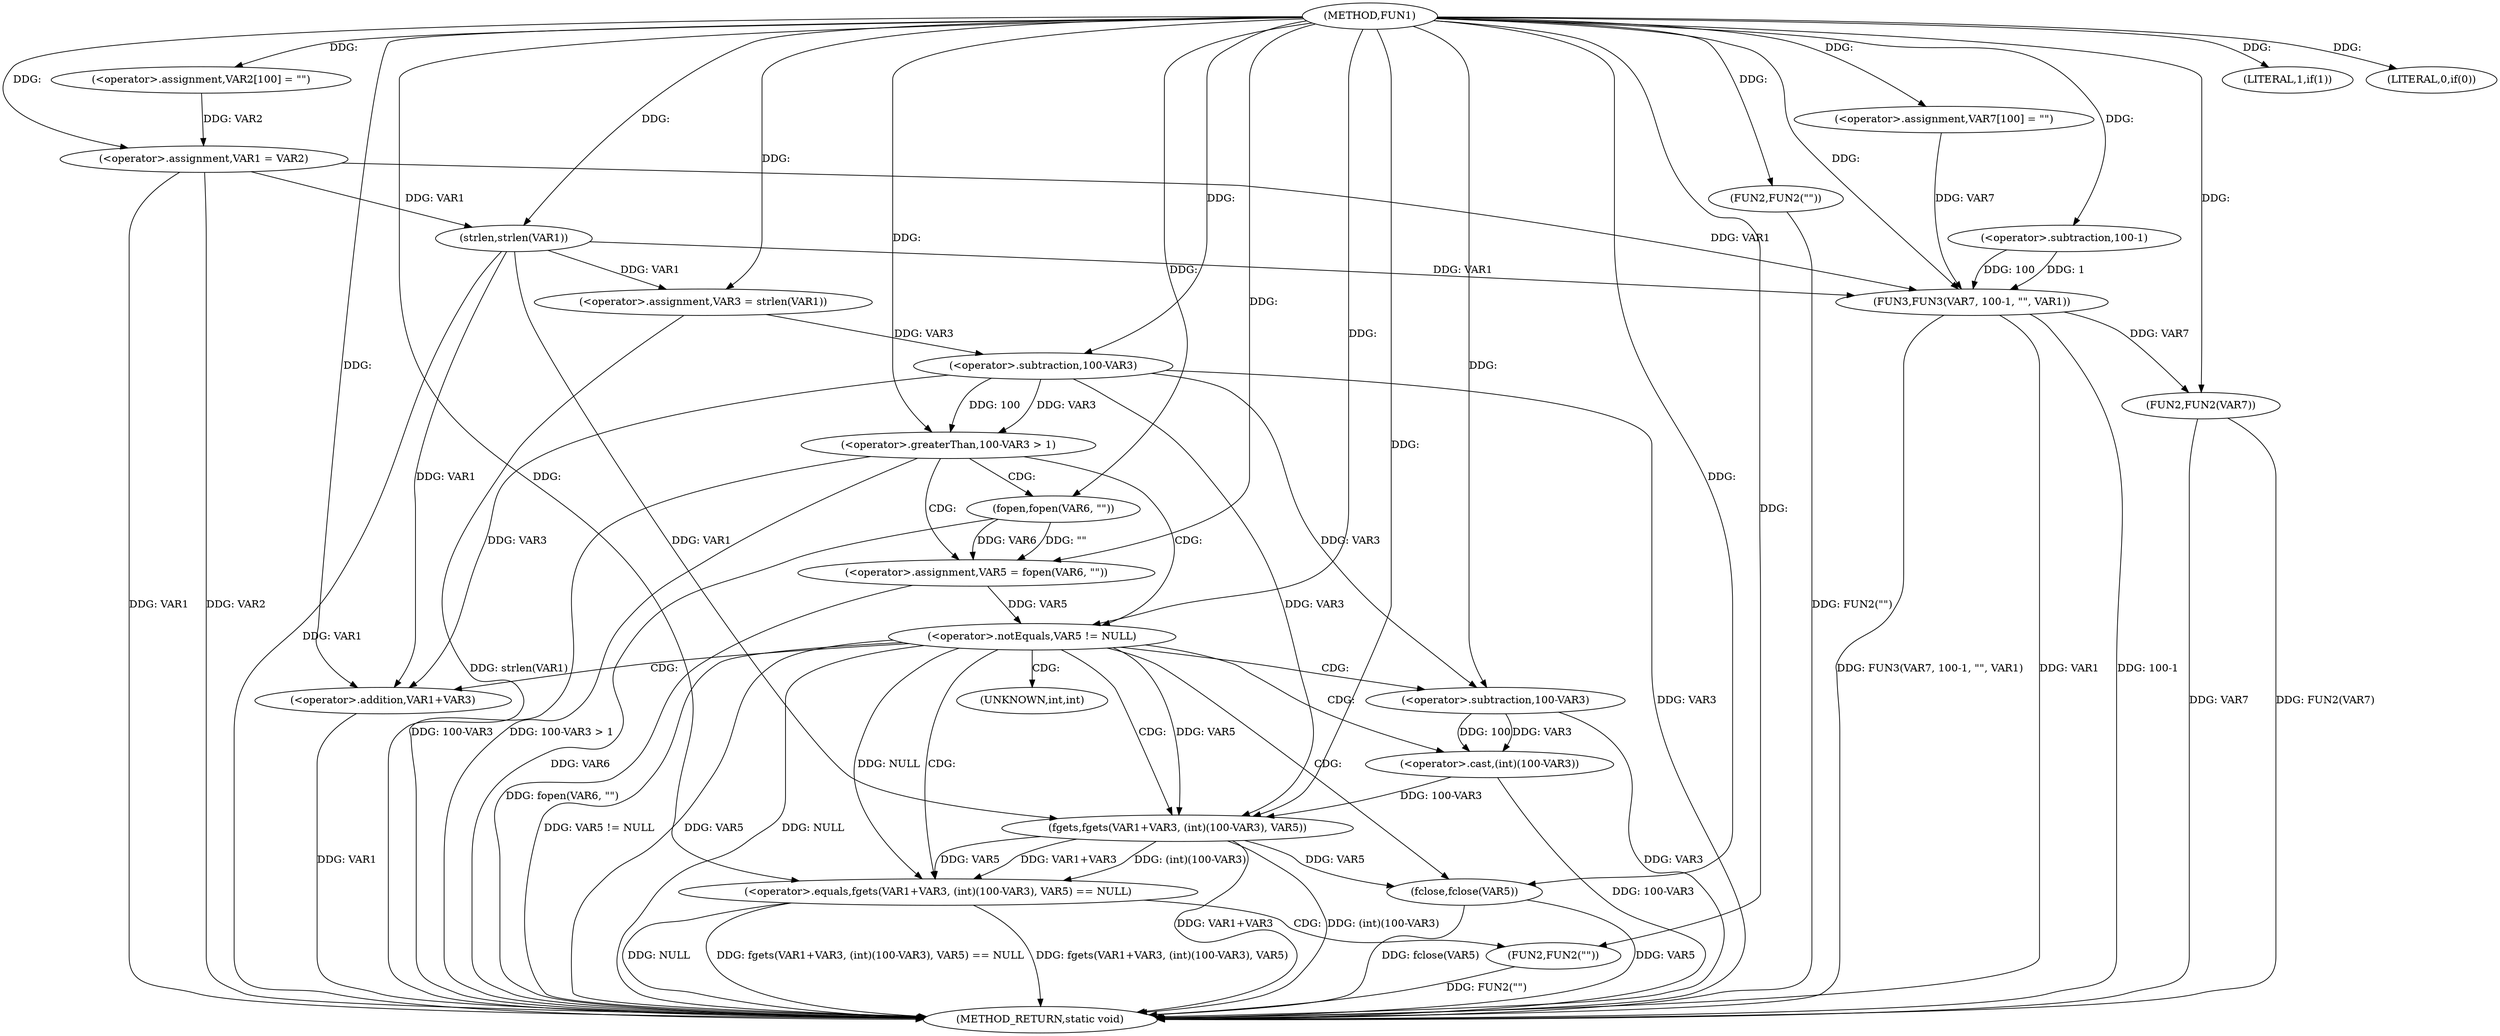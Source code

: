 digraph FUN1 {  
"1000100" [label = "(METHOD,FUN1)" ]
"1000176" [label = "(METHOD_RETURN,static void)" ]
"1000104" [label = "(<operator>.assignment,VAR2[100] = \"\")" ]
"1000107" [label = "(<operator>.assignment,VAR1 = VAR2)" ]
"1000111" [label = "(LITERAL,1,if(1))" ]
"1000115" [label = "(<operator>.assignment,VAR3 = strlen(VAR1))" ]
"1000117" [label = "(strlen,strlen(VAR1))" ]
"1000121" [label = "(<operator>.greaterThan,100-VAR3 > 1)" ]
"1000122" [label = "(<operator>.subtraction,100-VAR3)" ]
"1000127" [label = "(<operator>.assignment,VAR5 = fopen(VAR6, \"\"))" ]
"1000129" [label = "(fopen,fopen(VAR6, \"\"))" ]
"1000133" [label = "(<operator>.notEquals,VAR5 != NULL)" ]
"1000138" [label = "(<operator>.equals,fgets(VAR1+VAR3, (int)(100-VAR3), VAR5) == NULL)" ]
"1000139" [label = "(fgets,fgets(VAR1+VAR3, (int)(100-VAR3), VAR5))" ]
"1000140" [label = "(<operator>.addition,VAR1+VAR3)" ]
"1000143" [label = "(<operator>.cast,(int)(100-VAR3))" ]
"1000145" [label = "(<operator>.subtraction,100-VAR3)" ]
"1000151" [label = "(FUN2,FUN2(\"\"))" ]
"1000153" [label = "(fclose,fclose(VAR5))" ]
"1000156" [label = "(LITERAL,0,if(0))" ]
"1000158" [label = "(FUN2,FUN2(\"\"))" ]
"1000164" [label = "(<operator>.assignment,VAR7[100] = \"\")" ]
"1000167" [label = "(FUN3,FUN3(VAR7, 100-1, \"\", VAR1))" ]
"1000169" [label = "(<operator>.subtraction,100-1)" ]
"1000174" [label = "(FUN2,FUN2(VAR7))" ]
"1000144" [label = "(UNKNOWN,int,int)" ]
  "1000115" -> "1000176"  [ label = "DDG: strlen(VAR1)"] 
  "1000107" -> "1000176"  [ label = "DDG: VAR1"] 
  "1000167" -> "1000176"  [ label = "DDG: 100-1"] 
  "1000139" -> "1000176"  [ label = "DDG: VAR1+VAR3"] 
  "1000138" -> "1000176"  [ label = "DDG: NULL"] 
  "1000117" -> "1000176"  [ label = "DDG: VAR1"] 
  "1000133" -> "1000176"  [ label = "DDG: VAR5 != NULL"] 
  "1000153" -> "1000176"  [ label = "DDG: VAR5"] 
  "1000138" -> "1000176"  [ label = "DDG: fgets(VAR1+VAR3, (int)(100-VAR3), VAR5) == NULL"] 
  "1000145" -> "1000176"  [ label = "DDG: VAR3"] 
  "1000122" -> "1000176"  [ label = "DDG: VAR3"] 
  "1000129" -> "1000176"  [ label = "DDG: VAR6"] 
  "1000151" -> "1000176"  [ label = "DDG: FUN2(\"\")"] 
  "1000140" -> "1000176"  [ label = "DDG: VAR1"] 
  "1000138" -> "1000176"  [ label = "DDG: fgets(VAR1+VAR3, (int)(100-VAR3), VAR5)"] 
  "1000127" -> "1000176"  [ label = "DDG: fopen(VAR6, \"\")"] 
  "1000158" -> "1000176"  [ label = "DDG: FUN2(\"\")"] 
  "1000167" -> "1000176"  [ label = "DDG: FUN3(VAR7, 100-1, \"\", VAR1)"] 
  "1000133" -> "1000176"  [ label = "DDG: VAR5"] 
  "1000121" -> "1000176"  [ label = "DDG: 100-VAR3 > 1"] 
  "1000153" -> "1000176"  [ label = "DDG: fclose(VAR5)"] 
  "1000133" -> "1000176"  [ label = "DDG: NULL"] 
  "1000167" -> "1000176"  [ label = "DDG: VAR1"] 
  "1000139" -> "1000176"  [ label = "DDG: (int)(100-VAR3)"] 
  "1000121" -> "1000176"  [ label = "DDG: 100-VAR3"] 
  "1000143" -> "1000176"  [ label = "DDG: 100-VAR3"] 
  "1000174" -> "1000176"  [ label = "DDG: FUN2(VAR7)"] 
  "1000174" -> "1000176"  [ label = "DDG: VAR7"] 
  "1000107" -> "1000176"  [ label = "DDG: VAR2"] 
  "1000100" -> "1000104"  [ label = "DDG: "] 
  "1000104" -> "1000107"  [ label = "DDG: VAR2"] 
  "1000100" -> "1000107"  [ label = "DDG: "] 
  "1000100" -> "1000111"  [ label = "DDG: "] 
  "1000117" -> "1000115"  [ label = "DDG: VAR1"] 
  "1000100" -> "1000115"  [ label = "DDG: "] 
  "1000107" -> "1000117"  [ label = "DDG: VAR1"] 
  "1000100" -> "1000117"  [ label = "DDG: "] 
  "1000122" -> "1000121"  [ label = "DDG: 100"] 
  "1000122" -> "1000121"  [ label = "DDG: VAR3"] 
  "1000100" -> "1000122"  [ label = "DDG: "] 
  "1000115" -> "1000122"  [ label = "DDG: VAR3"] 
  "1000100" -> "1000121"  [ label = "DDG: "] 
  "1000129" -> "1000127"  [ label = "DDG: VAR6"] 
  "1000129" -> "1000127"  [ label = "DDG: \"\""] 
  "1000100" -> "1000127"  [ label = "DDG: "] 
  "1000100" -> "1000129"  [ label = "DDG: "] 
  "1000127" -> "1000133"  [ label = "DDG: VAR5"] 
  "1000100" -> "1000133"  [ label = "DDG: "] 
  "1000139" -> "1000138"  [ label = "DDG: VAR1+VAR3"] 
  "1000139" -> "1000138"  [ label = "DDG: (int)(100-VAR3)"] 
  "1000139" -> "1000138"  [ label = "DDG: VAR5"] 
  "1000117" -> "1000139"  [ label = "DDG: VAR1"] 
  "1000100" -> "1000139"  [ label = "DDG: "] 
  "1000122" -> "1000139"  [ label = "DDG: VAR3"] 
  "1000117" -> "1000140"  [ label = "DDG: VAR1"] 
  "1000100" -> "1000140"  [ label = "DDG: "] 
  "1000122" -> "1000140"  [ label = "DDG: VAR3"] 
  "1000143" -> "1000139"  [ label = "DDG: 100-VAR3"] 
  "1000145" -> "1000143"  [ label = "DDG: 100"] 
  "1000145" -> "1000143"  [ label = "DDG: VAR3"] 
  "1000100" -> "1000145"  [ label = "DDG: "] 
  "1000122" -> "1000145"  [ label = "DDG: VAR3"] 
  "1000133" -> "1000139"  [ label = "DDG: VAR5"] 
  "1000133" -> "1000138"  [ label = "DDG: NULL"] 
  "1000100" -> "1000138"  [ label = "DDG: "] 
  "1000100" -> "1000151"  [ label = "DDG: "] 
  "1000139" -> "1000153"  [ label = "DDG: VAR5"] 
  "1000100" -> "1000153"  [ label = "DDG: "] 
  "1000100" -> "1000156"  [ label = "DDG: "] 
  "1000100" -> "1000158"  [ label = "DDG: "] 
  "1000100" -> "1000164"  [ label = "DDG: "] 
  "1000164" -> "1000167"  [ label = "DDG: VAR7"] 
  "1000100" -> "1000167"  [ label = "DDG: "] 
  "1000169" -> "1000167"  [ label = "DDG: 100"] 
  "1000169" -> "1000167"  [ label = "DDG: 1"] 
  "1000100" -> "1000169"  [ label = "DDG: "] 
  "1000107" -> "1000167"  [ label = "DDG: VAR1"] 
  "1000117" -> "1000167"  [ label = "DDG: VAR1"] 
  "1000167" -> "1000174"  [ label = "DDG: VAR7"] 
  "1000100" -> "1000174"  [ label = "DDG: "] 
  "1000121" -> "1000127"  [ label = "CDG: "] 
  "1000121" -> "1000129"  [ label = "CDG: "] 
  "1000121" -> "1000133"  [ label = "CDG: "] 
  "1000133" -> "1000153"  [ label = "CDG: "] 
  "1000133" -> "1000143"  [ label = "CDG: "] 
  "1000133" -> "1000145"  [ label = "CDG: "] 
  "1000133" -> "1000139"  [ label = "CDG: "] 
  "1000133" -> "1000144"  [ label = "CDG: "] 
  "1000133" -> "1000140"  [ label = "CDG: "] 
  "1000133" -> "1000138"  [ label = "CDG: "] 
  "1000138" -> "1000151"  [ label = "CDG: "] 
}
